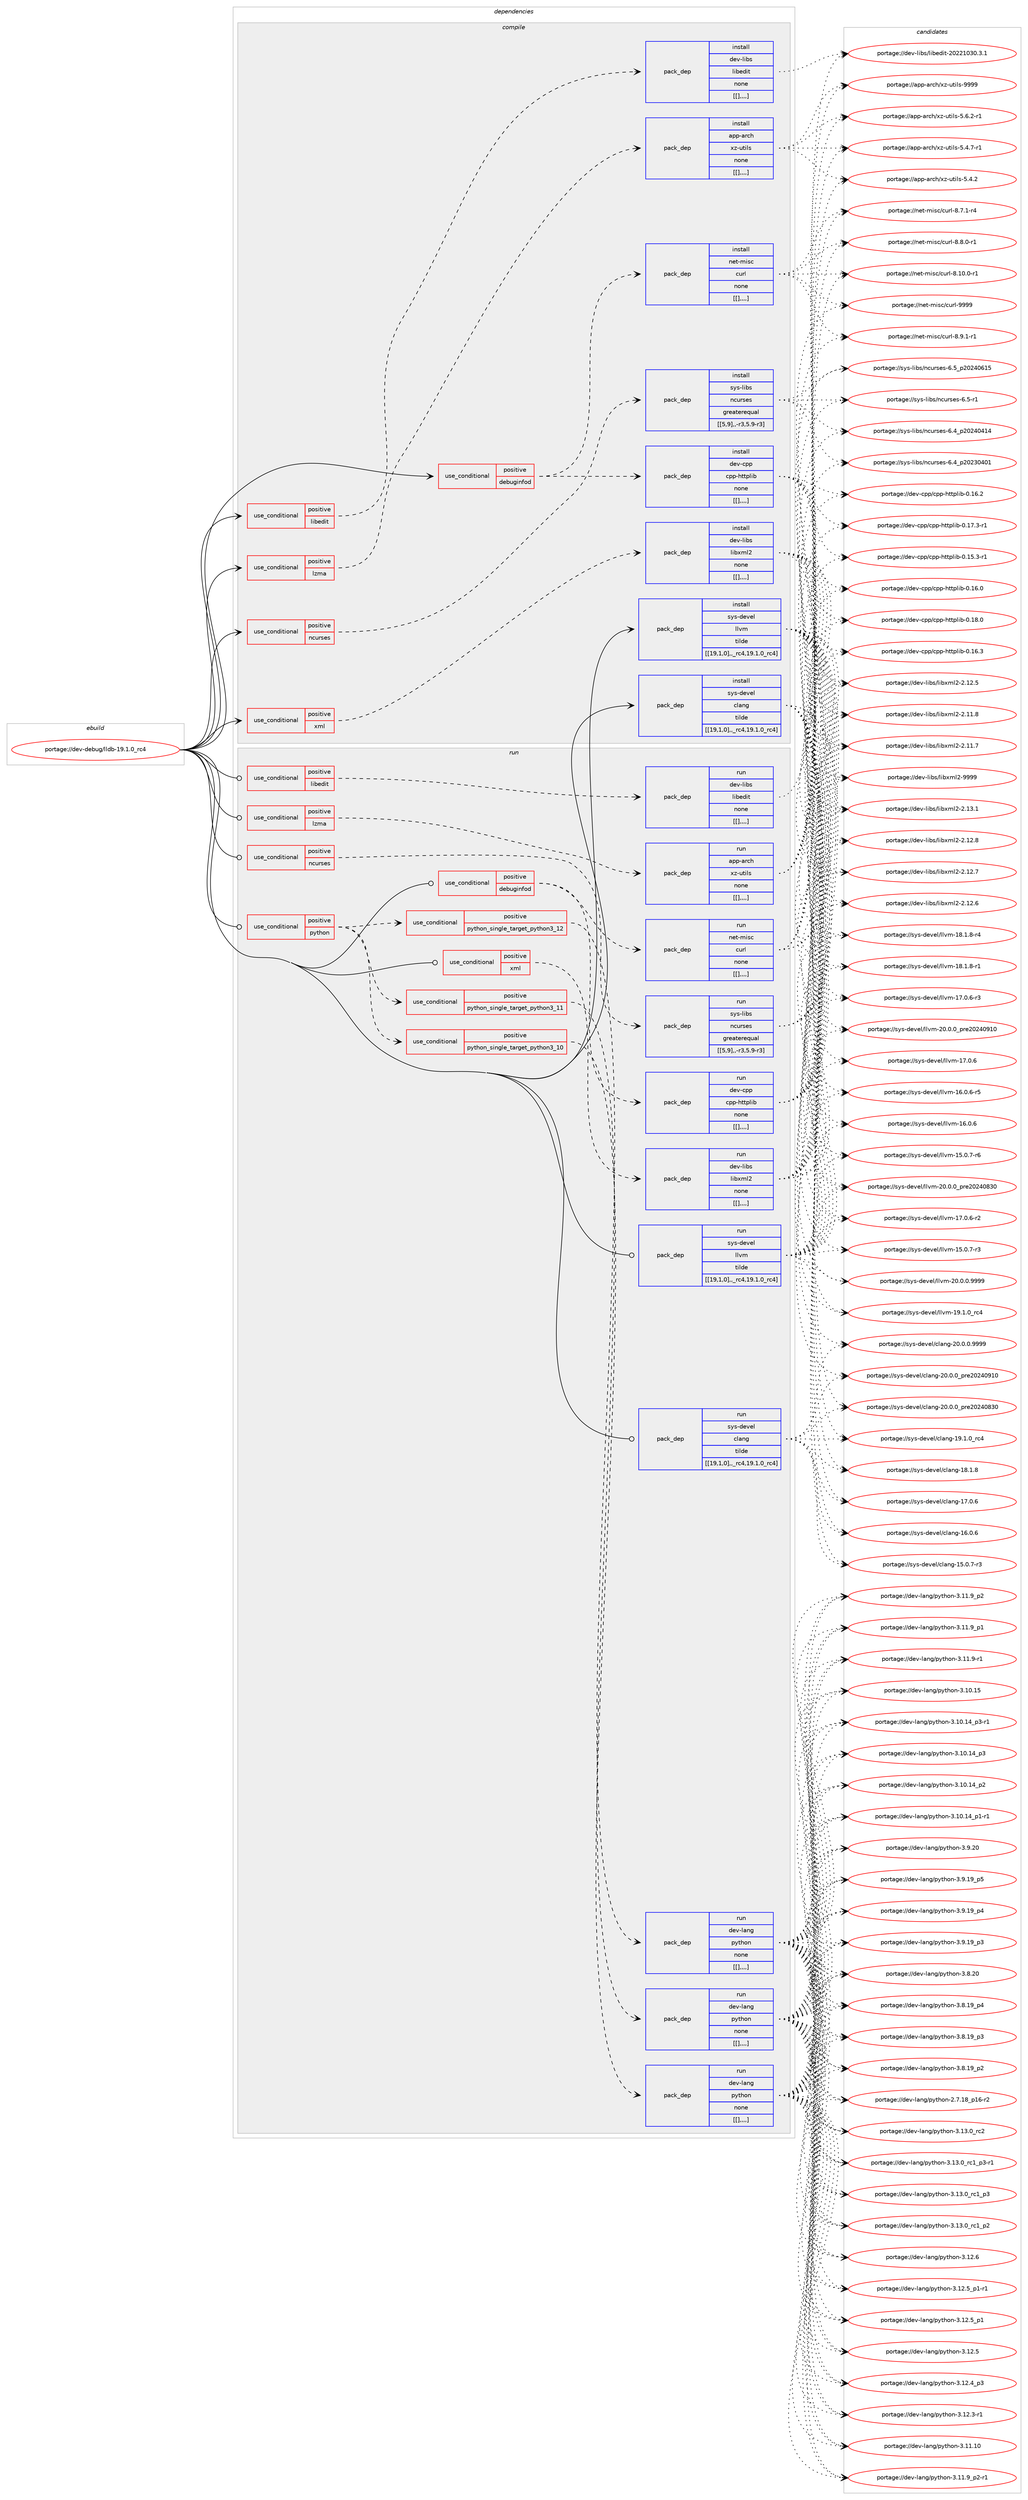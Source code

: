 digraph prolog {

# *************
# Graph options
# *************

newrank=true;
concentrate=true;
compound=true;
graph [rankdir=LR,fontname=Helvetica,fontsize=10,ranksep=1.5];#, ranksep=2.5, nodesep=0.2];
edge  [arrowhead=vee];
node  [fontname=Helvetica,fontsize=10];

# **********
# The ebuild
# **********

subgraph cluster_leftcol {
color=gray;
label=<<i>ebuild</i>>;
id [label="portage://dev-debug/lldb-19.1.0_rc4", color=red, width=4, href="../dev-debug/lldb-19.1.0_rc4.svg"];
}

# ****************
# The dependencies
# ****************

subgraph cluster_midcol {
color=gray;
label=<<i>dependencies</i>>;
subgraph cluster_compile {
fillcolor="#eeeeee";
style=filled;
label=<<i>compile</i>>;
subgraph cond19519 {
dependency72715 [label=<<TABLE BORDER="0" CELLBORDER="1" CELLSPACING="0" CELLPADDING="4"><TR><TD ROWSPAN="3" CELLPADDING="10">use_conditional</TD></TR><TR><TD>positive</TD></TR><TR><TD>debuginfod</TD></TR></TABLE>>, shape=none, color=red];
subgraph pack52248 {
dependency72716 [label=<<TABLE BORDER="0" CELLBORDER="1" CELLSPACING="0" CELLPADDING="4" WIDTH="220"><TR><TD ROWSPAN="6" CELLPADDING="30">pack_dep</TD></TR><TR><TD WIDTH="110">install</TD></TR><TR><TD>net-misc</TD></TR><TR><TD>curl</TD></TR><TR><TD>none</TD></TR><TR><TD>[[],,,,]</TD></TR></TABLE>>, shape=none, color=blue];
}
dependency72715:e -> dependency72716:w [weight=20,style="dashed",arrowhead="vee"];
subgraph pack52249 {
dependency72717 [label=<<TABLE BORDER="0" CELLBORDER="1" CELLSPACING="0" CELLPADDING="4" WIDTH="220"><TR><TD ROWSPAN="6" CELLPADDING="30">pack_dep</TD></TR><TR><TD WIDTH="110">install</TD></TR><TR><TD>dev-cpp</TD></TR><TR><TD>cpp-httplib</TD></TR><TR><TD>none</TD></TR><TR><TD>[[],,,,]</TD></TR></TABLE>>, shape=none, color=blue];
}
dependency72715:e -> dependency72717:w [weight=20,style="dashed",arrowhead="vee"];
}
id:e -> dependency72715:w [weight=20,style="solid",arrowhead="vee"];
subgraph cond19520 {
dependency72718 [label=<<TABLE BORDER="0" CELLBORDER="1" CELLSPACING="0" CELLPADDING="4"><TR><TD ROWSPAN="3" CELLPADDING="10">use_conditional</TD></TR><TR><TD>positive</TD></TR><TR><TD>libedit</TD></TR></TABLE>>, shape=none, color=red];
subgraph pack52250 {
dependency72719 [label=<<TABLE BORDER="0" CELLBORDER="1" CELLSPACING="0" CELLPADDING="4" WIDTH="220"><TR><TD ROWSPAN="6" CELLPADDING="30">pack_dep</TD></TR><TR><TD WIDTH="110">install</TD></TR><TR><TD>dev-libs</TD></TR><TR><TD>libedit</TD></TR><TR><TD>none</TD></TR><TR><TD>[[],,,,]</TD></TR></TABLE>>, shape=none, color=blue];
}
dependency72718:e -> dependency72719:w [weight=20,style="dashed",arrowhead="vee"];
}
id:e -> dependency72718:w [weight=20,style="solid",arrowhead="vee"];
subgraph cond19521 {
dependency72720 [label=<<TABLE BORDER="0" CELLBORDER="1" CELLSPACING="0" CELLPADDING="4"><TR><TD ROWSPAN="3" CELLPADDING="10">use_conditional</TD></TR><TR><TD>positive</TD></TR><TR><TD>lzma</TD></TR></TABLE>>, shape=none, color=red];
subgraph pack52251 {
dependency72721 [label=<<TABLE BORDER="0" CELLBORDER="1" CELLSPACING="0" CELLPADDING="4" WIDTH="220"><TR><TD ROWSPAN="6" CELLPADDING="30">pack_dep</TD></TR><TR><TD WIDTH="110">install</TD></TR><TR><TD>app-arch</TD></TR><TR><TD>xz-utils</TD></TR><TR><TD>none</TD></TR><TR><TD>[[],,,,]</TD></TR></TABLE>>, shape=none, color=blue];
}
dependency72720:e -> dependency72721:w [weight=20,style="dashed",arrowhead="vee"];
}
id:e -> dependency72720:w [weight=20,style="solid",arrowhead="vee"];
subgraph cond19522 {
dependency72722 [label=<<TABLE BORDER="0" CELLBORDER="1" CELLSPACING="0" CELLPADDING="4"><TR><TD ROWSPAN="3" CELLPADDING="10">use_conditional</TD></TR><TR><TD>positive</TD></TR><TR><TD>ncurses</TD></TR></TABLE>>, shape=none, color=red];
subgraph pack52252 {
dependency72723 [label=<<TABLE BORDER="0" CELLBORDER="1" CELLSPACING="0" CELLPADDING="4" WIDTH="220"><TR><TD ROWSPAN="6" CELLPADDING="30">pack_dep</TD></TR><TR><TD WIDTH="110">install</TD></TR><TR><TD>sys-libs</TD></TR><TR><TD>ncurses</TD></TR><TR><TD>greaterequal</TD></TR><TR><TD>[[5,9],,-r3,5.9-r3]</TD></TR></TABLE>>, shape=none, color=blue];
}
dependency72722:e -> dependency72723:w [weight=20,style="dashed",arrowhead="vee"];
}
id:e -> dependency72722:w [weight=20,style="solid",arrowhead="vee"];
subgraph cond19523 {
dependency72724 [label=<<TABLE BORDER="0" CELLBORDER="1" CELLSPACING="0" CELLPADDING="4"><TR><TD ROWSPAN="3" CELLPADDING="10">use_conditional</TD></TR><TR><TD>positive</TD></TR><TR><TD>xml</TD></TR></TABLE>>, shape=none, color=red];
subgraph pack52253 {
dependency72725 [label=<<TABLE BORDER="0" CELLBORDER="1" CELLSPACING="0" CELLPADDING="4" WIDTH="220"><TR><TD ROWSPAN="6" CELLPADDING="30">pack_dep</TD></TR><TR><TD WIDTH="110">install</TD></TR><TR><TD>dev-libs</TD></TR><TR><TD>libxml2</TD></TR><TR><TD>none</TD></TR><TR><TD>[[],,,,]</TD></TR></TABLE>>, shape=none, color=blue];
}
dependency72724:e -> dependency72725:w [weight=20,style="dashed",arrowhead="vee"];
}
id:e -> dependency72724:w [weight=20,style="solid",arrowhead="vee"];
subgraph pack52254 {
dependency72726 [label=<<TABLE BORDER="0" CELLBORDER="1" CELLSPACING="0" CELLPADDING="4" WIDTH="220"><TR><TD ROWSPAN="6" CELLPADDING="30">pack_dep</TD></TR><TR><TD WIDTH="110">install</TD></TR><TR><TD>sys-devel</TD></TR><TR><TD>clang</TD></TR><TR><TD>tilde</TD></TR><TR><TD>[[19,1,0],,_rc4,19.1.0_rc4]</TD></TR></TABLE>>, shape=none, color=blue];
}
id:e -> dependency72726:w [weight=20,style="solid",arrowhead="vee"];
subgraph pack52255 {
dependency72727 [label=<<TABLE BORDER="0" CELLBORDER="1" CELLSPACING="0" CELLPADDING="4" WIDTH="220"><TR><TD ROWSPAN="6" CELLPADDING="30">pack_dep</TD></TR><TR><TD WIDTH="110">install</TD></TR><TR><TD>sys-devel</TD></TR><TR><TD>llvm</TD></TR><TR><TD>tilde</TD></TR><TR><TD>[[19,1,0],,_rc4,19.1.0_rc4]</TD></TR></TABLE>>, shape=none, color=blue];
}
id:e -> dependency72727:w [weight=20,style="solid",arrowhead="vee"];
}
subgraph cluster_compileandrun {
fillcolor="#eeeeee";
style=filled;
label=<<i>compile and run</i>>;
}
subgraph cluster_run {
fillcolor="#eeeeee";
style=filled;
label=<<i>run</i>>;
subgraph cond19524 {
dependency72728 [label=<<TABLE BORDER="0" CELLBORDER="1" CELLSPACING="0" CELLPADDING="4"><TR><TD ROWSPAN="3" CELLPADDING="10">use_conditional</TD></TR><TR><TD>positive</TD></TR><TR><TD>debuginfod</TD></TR></TABLE>>, shape=none, color=red];
subgraph pack52256 {
dependency72729 [label=<<TABLE BORDER="0" CELLBORDER="1" CELLSPACING="0" CELLPADDING="4" WIDTH="220"><TR><TD ROWSPAN="6" CELLPADDING="30">pack_dep</TD></TR><TR><TD WIDTH="110">run</TD></TR><TR><TD>net-misc</TD></TR><TR><TD>curl</TD></TR><TR><TD>none</TD></TR><TR><TD>[[],,,,]</TD></TR></TABLE>>, shape=none, color=blue];
}
dependency72728:e -> dependency72729:w [weight=20,style="dashed",arrowhead="vee"];
subgraph pack52257 {
dependency72730 [label=<<TABLE BORDER="0" CELLBORDER="1" CELLSPACING="0" CELLPADDING="4" WIDTH="220"><TR><TD ROWSPAN="6" CELLPADDING="30">pack_dep</TD></TR><TR><TD WIDTH="110">run</TD></TR><TR><TD>dev-cpp</TD></TR><TR><TD>cpp-httplib</TD></TR><TR><TD>none</TD></TR><TR><TD>[[],,,,]</TD></TR></TABLE>>, shape=none, color=blue];
}
dependency72728:e -> dependency72730:w [weight=20,style="dashed",arrowhead="vee"];
}
id:e -> dependency72728:w [weight=20,style="solid",arrowhead="odot"];
subgraph cond19525 {
dependency72731 [label=<<TABLE BORDER="0" CELLBORDER="1" CELLSPACING="0" CELLPADDING="4"><TR><TD ROWSPAN="3" CELLPADDING="10">use_conditional</TD></TR><TR><TD>positive</TD></TR><TR><TD>libedit</TD></TR></TABLE>>, shape=none, color=red];
subgraph pack52258 {
dependency72732 [label=<<TABLE BORDER="0" CELLBORDER="1" CELLSPACING="0" CELLPADDING="4" WIDTH="220"><TR><TD ROWSPAN="6" CELLPADDING="30">pack_dep</TD></TR><TR><TD WIDTH="110">run</TD></TR><TR><TD>dev-libs</TD></TR><TR><TD>libedit</TD></TR><TR><TD>none</TD></TR><TR><TD>[[],,,,]</TD></TR></TABLE>>, shape=none, color=blue];
}
dependency72731:e -> dependency72732:w [weight=20,style="dashed",arrowhead="vee"];
}
id:e -> dependency72731:w [weight=20,style="solid",arrowhead="odot"];
subgraph cond19526 {
dependency72733 [label=<<TABLE BORDER="0" CELLBORDER="1" CELLSPACING="0" CELLPADDING="4"><TR><TD ROWSPAN="3" CELLPADDING="10">use_conditional</TD></TR><TR><TD>positive</TD></TR><TR><TD>lzma</TD></TR></TABLE>>, shape=none, color=red];
subgraph pack52259 {
dependency72734 [label=<<TABLE BORDER="0" CELLBORDER="1" CELLSPACING="0" CELLPADDING="4" WIDTH="220"><TR><TD ROWSPAN="6" CELLPADDING="30">pack_dep</TD></TR><TR><TD WIDTH="110">run</TD></TR><TR><TD>app-arch</TD></TR><TR><TD>xz-utils</TD></TR><TR><TD>none</TD></TR><TR><TD>[[],,,,]</TD></TR></TABLE>>, shape=none, color=blue];
}
dependency72733:e -> dependency72734:w [weight=20,style="dashed",arrowhead="vee"];
}
id:e -> dependency72733:w [weight=20,style="solid",arrowhead="odot"];
subgraph cond19527 {
dependency72735 [label=<<TABLE BORDER="0" CELLBORDER="1" CELLSPACING="0" CELLPADDING="4"><TR><TD ROWSPAN="3" CELLPADDING="10">use_conditional</TD></TR><TR><TD>positive</TD></TR><TR><TD>ncurses</TD></TR></TABLE>>, shape=none, color=red];
subgraph pack52260 {
dependency72736 [label=<<TABLE BORDER="0" CELLBORDER="1" CELLSPACING="0" CELLPADDING="4" WIDTH="220"><TR><TD ROWSPAN="6" CELLPADDING="30">pack_dep</TD></TR><TR><TD WIDTH="110">run</TD></TR><TR><TD>sys-libs</TD></TR><TR><TD>ncurses</TD></TR><TR><TD>greaterequal</TD></TR><TR><TD>[[5,9],,-r3,5.9-r3]</TD></TR></TABLE>>, shape=none, color=blue];
}
dependency72735:e -> dependency72736:w [weight=20,style="dashed",arrowhead="vee"];
}
id:e -> dependency72735:w [weight=20,style="solid",arrowhead="odot"];
subgraph cond19528 {
dependency72737 [label=<<TABLE BORDER="0" CELLBORDER="1" CELLSPACING="0" CELLPADDING="4"><TR><TD ROWSPAN="3" CELLPADDING="10">use_conditional</TD></TR><TR><TD>positive</TD></TR><TR><TD>python</TD></TR></TABLE>>, shape=none, color=red];
subgraph cond19529 {
dependency72738 [label=<<TABLE BORDER="0" CELLBORDER="1" CELLSPACING="0" CELLPADDING="4"><TR><TD ROWSPAN="3" CELLPADDING="10">use_conditional</TD></TR><TR><TD>positive</TD></TR><TR><TD>python_single_target_python3_10</TD></TR></TABLE>>, shape=none, color=red];
subgraph pack52261 {
dependency72739 [label=<<TABLE BORDER="0" CELLBORDER="1" CELLSPACING="0" CELLPADDING="4" WIDTH="220"><TR><TD ROWSPAN="6" CELLPADDING="30">pack_dep</TD></TR><TR><TD WIDTH="110">run</TD></TR><TR><TD>dev-lang</TD></TR><TR><TD>python</TD></TR><TR><TD>none</TD></TR><TR><TD>[[],,,,]</TD></TR></TABLE>>, shape=none, color=blue];
}
dependency72738:e -> dependency72739:w [weight=20,style="dashed",arrowhead="vee"];
}
dependency72737:e -> dependency72738:w [weight=20,style="dashed",arrowhead="vee"];
subgraph cond19530 {
dependency72740 [label=<<TABLE BORDER="0" CELLBORDER="1" CELLSPACING="0" CELLPADDING="4"><TR><TD ROWSPAN="3" CELLPADDING="10">use_conditional</TD></TR><TR><TD>positive</TD></TR><TR><TD>python_single_target_python3_11</TD></TR></TABLE>>, shape=none, color=red];
subgraph pack52262 {
dependency72741 [label=<<TABLE BORDER="0" CELLBORDER="1" CELLSPACING="0" CELLPADDING="4" WIDTH="220"><TR><TD ROWSPAN="6" CELLPADDING="30">pack_dep</TD></TR><TR><TD WIDTH="110">run</TD></TR><TR><TD>dev-lang</TD></TR><TR><TD>python</TD></TR><TR><TD>none</TD></TR><TR><TD>[[],,,,]</TD></TR></TABLE>>, shape=none, color=blue];
}
dependency72740:e -> dependency72741:w [weight=20,style="dashed",arrowhead="vee"];
}
dependency72737:e -> dependency72740:w [weight=20,style="dashed",arrowhead="vee"];
subgraph cond19531 {
dependency72742 [label=<<TABLE BORDER="0" CELLBORDER="1" CELLSPACING="0" CELLPADDING="4"><TR><TD ROWSPAN="3" CELLPADDING="10">use_conditional</TD></TR><TR><TD>positive</TD></TR><TR><TD>python_single_target_python3_12</TD></TR></TABLE>>, shape=none, color=red];
subgraph pack52263 {
dependency72743 [label=<<TABLE BORDER="0" CELLBORDER="1" CELLSPACING="0" CELLPADDING="4" WIDTH="220"><TR><TD ROWSPAN="6" CELLPADDING="30">pack_dep</TD></TR><TR><TD WIDTH="110">run</TD></TR><TR><TD>dev-lang</TD></TR><TR><TD>python</TD></TR><TR><TD>none</TD></TR><TR><TD>[[],,,,]</TD></TR></TABLE>>, shape=none, color=blue];
}
dependency72742:e -> dependency72743:w [weight=20,style="dashed",arrowhead="vee"];
}
dependency72737:e -> dependency72742:w [weight=20,style="dashed",arrowhead="vee"];
}
id:e -> dependency72737:w [weight=20,style="solid",arrowhead="odot"];
subgraph cond19532 {
dependency72744 [label=<<TABLE BORDER="0" CELLBORDER="1" CELLSPACING="0" CELLPADDING="4"><TR><TD ROWSPAN="3" CELLPADDING="10">use_conditional</TD></TR><TR><TD>positive</TD></TR><TR><TD>xml</TD></TR></TABLE>>, shape=none, color=red];
subgraph pack52264 {
dependency72745 [label=<<TABLE BORDER="0" CELLBORDER="1" CELLSPACING="0" CELLPADDING="4" WIDTH="220"><TR><TD ROWSPAN="6" CELLPADDING="30">pack_dep</TD></TR><TR><TD WIDTH="110">run</TD></TR><TR><TD>dev-libs</TD></TR><TR><TD>libxml2</TD></TR><TR><TD>none</TD></TR><TR><TD>[[],,,,]</TD></TR></TABLE>>, shape=none, color=blue];
}
dependency72744:e -> dependency72745:w [weight=20,style="dashed",arrowhead="vee"];
}
id:e -> dependency72744:w [weight=20,style="solid",arrowhead="odot"];
subgraph pack52265 {
dependency72746 [label=<<TABLE BORDER="0" CELLBORDER="1" CELLSPACING="0" CELLPADDING="4" WIDTH="220"><TR><TD ROWSPAN="6" CELLPADDING="30">pack_dep</TD></TR><TR><TD WIDTH="110">run</TD></TR><TR><TD>sys-devel</TD></TR><TR><TD>clang</TD></TR><TR><TD>tilde</TD></TR><TR><TD>[[19,1,0],,_rc4,19.1.0_rc4]</TD></TR></TABLE>>, shape=none, color=blue];
}
id:e -> dependency72746:w [weight=20,style="solid",arrowhead="odot"];
subgraph pack52266 {
dependency72747 [label=<<TABLE BORDER="0" CELLBORDER="1" CELLSPACING="0" CELLPADDING="4" WIDTH="220"><TR><TD ROWSPAN="6" CELLPADDING="30">pack_dep</TD></TR><TR><TD WIDTH="110">run</TD></TR><TR><TD>sys-devel</TD></TR><TR><TD>llvm</TD></TR><TR><TD>tilde</TD></TR><TR><TD>[[19,1,0],,_rc4,19.1.0_rc4]</TD></TR></TABLE>>, shape=none, color=blue];
}
id:e -> dependency72747:w [weight=20,style="solid",arrowhead="odot"];
}
}

# **************
# The candidates
# **************

subgraph cluster_choices {
rank=same;
color=gray;
label=<<i>candidates</i>>;

subgraph choice52248 {
color=black;
nodesep=1;
choice110101116451091051159947991171141084557575757 [label="portage://net-misc/curl-9999", color=red, width=4,href="../net-misc/curl-9999.svg"];
choice11010111645109105115994799117114108455646494846484511449 [label="portage://net-misc/curl-8.10.0-r1", color=red, width=4,href="../net-misc/curl-8.10.0-r1.svg"];
choice110101116451091051159947991171141084556465746494511449 [label="portage://net-misc/curl-8.9.1-r1", color=red, width=4,href="../net-misc/curl-8.9.1-r1.svg"];
choice110101116451091051159947991171141084556465646484511449 [label="portage://net-misc/curl-8.8.0-r1", color=red, width=4,href="../net-misc/curl-8.8.0-r1.svg"];
choice110101116451091051159947991171141084556465546494511452 [label="portage://net-misc/curl-8.7.1-r4", color=red, width=4,href="../net-misc/curl-8.7.1-r4.svg"];
dependency72716:e -> choice110101116451091051159947991171141084557575757:w [style=dotted,weight="100"];
dependency72716:e -> choice11010111645109105115994799117114108455646494846484511449:w [style=dotted,weight="100"];
dependency72716:e -> choice110101116451091051159947991171141084556465746494511449:w [style=dotted,weight="100"];
dependency72716:e -> choice110101116451091051159947991171141084556465646484511449:w [style=dotted,weight="100"];
dependency72716:e -> choice110101116451091051159947991171141084556465546494511452:w [style=dotted,weight="100"];
}
subgraph choice52249 {
color=black;
nodesep=1;
choice10010111845991121124799112112451041161161121081059845484649564648 [label="portage://dev-cpp/cpp-httplib-0.18.0", color=red, width=4,href="../dev-cpp/cpp-httplib-0.18.0.svg"];
choice100101118459911211247991121124510411611611210810598454846495546514511449 [label="portage://dev-cpp/cpp-httplib-0.17.3-r1", color=red, width=4,href="../dev-cpp/cpp-httplib-0.17.3-r1.svg"];
choice10010111845991121124799112112451041161161121081059845484649544651 [label="portage://dev-cpp/cpp-httplib-0.16.3", color=red, width=4,href="../dev-cpp/cpp-httplib-0.16.3.svg"];
choice10010111845991121124799112112451041161161121081059845484649544650 [label="portage://dev-cpp/cpp-httplib-0.16.2", color=red, width=4,href="../dev-cpp/cpp-httplib-0.16.2.svg"];
choice10010111845991121124799112112451041161161121081059845484649544648 [label="portage://dev-cpp/cpp-httplib-0.16.0", color=red, width=4,href="../dev-cpp/cpp-httplib-0.16.0.svg"];
choice100101118459911211247991121124510411611611210810598454846495346514511449 [label="portage://dev-cpp/cpp-httplib-0.15.3-r1", color=red, width=4,href="../dev-cpp/cpp-httplib-0.15.3-r1.svg"];
dependency72717:e -> choice10010111845991121124799112112451041161161121081059845484649564648:w [style=dotted,weight="100"];
dependency72717:e -> choice100101118459911211247991121124510411611611210810598454846495546514511449:w [style=dotted,weight="100"];
dependency72717:e -> choice10010111845991121124799112112451041161161121081059845484649544651:w [style=dotted,weight="100"];
dependency72717:e -> choice10010111845991121124799112112451041161161121081059845484649544650:w [style=dotted,weight="100"];
dependency72717:e -> choice10010111845991121124799112112451041161161121081059845484649544648:w [style=dotted,weight="100"];
dependency72717:e -> choice100101118459911211247991121124510411611611210810598454846495346514511449:w [style=dotted,weight="100"];
}
subgraph choice52250 {
color=black;
nodesep=1;
choice1001011184510810598115471081059810110010511645504850504948514846514649 [label="portage://dev-libs/libedit-20221030.3.1", color=red, width=4,href="../dev-libs/libedit-20221030.3.1.svg"];
dependency72719:e -> choice1001011184510810598115471081059810110010511645504850504948514846514649:w [style=dotted,weight="100"];
}
subgraph choice52251 {
color=black;
nodesep=1;
choice9711211245971149910447120122451171161051081154557575757 [label="portage://app-arch/xz-utils-9999", color=red, width=4,href="../app-arch/xz-utils-9999.svg"];
choice9711211245971149910447120122451171161051081154553465446504511449 [label="portage://app-arch/xz-utils-5.6.2-r1", color=red, width=4,href="../app-arch/xz-utils-5.6.2-r1.svg"];
choice9711211245971149910447120122451171161051081154553465246554511449 [label="portage://app-arch/xz-utils-5.4.7-r1", color=red, width=4,href="../app-arch/xz-utils-5.4.7-r1.svg"];
choice971121124597114991044712012245117116105108115455346524650 [label="portage://app-arch/xz-utils-5.4.2", color=red, width=4,href="../app-arch/xz-utils-5.4.2.svg"];
dependency72721:e -> choice9711211245971149910447120122451171161051081154557575757:w [style=dotted,weight="100"];
dependency72721:e -> choice9711211245971149910447120122451171161051081154553465446504511449:w [style=dotted,weight="100"];
dependency72721:e -> choice9711211245971149910447120122451171161051081154553465246554511449:w [style=dotted,weight="100"];
dependency72721:e -> choice971121124597114991044712012245117116105108115455346524650:w [style=dotted,weight="100"];
}
subgraph choice52252 {
color=black;
nodesep=1;
choice1151211154510810598115471109911711411510111545544653951125048505248544953 [label="portage://sys-libs/ncurses-6.5_p20240615", color=red, width=4,href="../sys-libs/ncurses-6.5_p20240615.svg"];
choice11512111545108105981154711099117114115101115455446534511449 [label="portage://sys-libs/ncurses-6.5-r1", color=red, width=4,href="../sys-libs/ncurses-6.5-r1.svg"];
choice1151211154510810598115471109911711411510111545544652951125048505248524952 [label="portage://sys-libs/ncurses-6.4_p20240414", color=red, width=4,href="../sys-libs/ncurses-6.4_p20240414.svg"];
choice1151211154510810598115471109911711411510111545544652951125048505148524849 [label="portage://sys-libs/ncurses-6.4_p20230401", color=red, width=4,href="../sys-libs/ncurses-6.4_p20230401.svg"];
dependency72723:e -> choice1151211154510810598115471109911711411510111545544653951125048505248544953:w [style=dotted,weight="100"];
dependency72723:e -> choice11512111545108105981154711099117114115101115455446534511449:w [style=dotted,weight="100"];
dependency72723:e -> choice1151211154510810598115471109911711411510111545544652951125048505248524952:w [style=dotted,weight="100"];
dependency72723:e -> choice1151211154510810598115471109911711411510111545544652951125048505148524849:w [style=dotted,weight="100"];
}
subgraph choice52253 {
color=black;
nodesep=1;
choice10010111845108105981154710810598120109108504557575757 [label="portage://dev-libs/libxml2-9999", color=red, width=4,href="../dev-libs/libxml2-9999.svg"];
choice100101118451081059811547108105981201091085045504649514649 [label="portage://dev-libs/libxml2-2.13.1", color=red, width=4,href="../dev-libs/libxml2-2.13.1.svg"];
choice100101118451081059811547108105981201091085045504649504656 [label="portage://dev-libs/libxml2-2.12.8", color=red, width=4,href="../dev-libs/libxml2-2.12.8.svg"];
choice100101118451081059811547108105981201091085045504649504655 [label="portage://dev-libs/libxml2-2.12.7", color=red, width=4,href="../dev-libs/libxml2-2.12.7.svg"];
choice100101118451081059811547108105981201091085045504649504654 [label="portage://dev-libs/libxml2-2.12.6", color=red, width=4,href="../dev-libs/libxml2-2.12.6.svg"];
choice100101118451081059811547108105981201091085045504649504653 [label="portage://dev-libs/libxml2-2.12.5", color=red, width=4,href="../dev-libs/libxml2-2.12.5.svg"];
choice100101118451081059811547108105981201091085045504649494656 [label="portage://dev-libs/libxml2-2.11.8", color=red, width=4,href="../dev-libs/libxml2-2.11.8.svg"];
choice100101118451081059811547108105981201091085045504649494655 [label="portage://dev-libs/libxml2-2.11.7", color=red, width=4,href="../dev-libs/libxml2-2.11.7.svg"];
dependency72725:e -> choice10010111845108105981154710810598120109108504557575757:w [style=dotted,weight="100"];
dependency72725:e -> choice100101118451081059811547108105981201091085045504649514649:w [style=dotted,weight="100"];
dependency72725:e -> choice100101118451081059811547108105981201091085045504649504656:w [style=dotted,weight="100"];
dependency72725:e -> choice100101118451081059811547108105981201091085045504649504655:w [style=dotted,weight="100"];
dependency72725:e -> choice100101118451081059811547108105981201091085045504649504654:w [style=dotted,weight="100"];
dependency72725:e -> choice100101118451081059811547108105981201091085045504649504653:w [style=dotted,weight="100"];
dependency72725:e -> choice100101118451081059811547108105981201091085045504649494656:w [style=dotted,weight="100"];
dependency72725:e -> choice100101118451081059811547108105981201091085045504649494655:w [style=dotted,weight="100"];
}
subgraph choice52254 {
color=black;
nodesep=1;
choice11512111545100101118101108479910897110103455048464846484657575757 [label="portage://sys-devel/clang-20.0.0.9999", color=red, width=4,href="../sys-devel/clang-20.0.0.9999.svg"];
choice1151211154510010111810110847991089711010345504846484648951121141015048505248574948 [label="portage://sys-devel/clang-20.0.0_pre20240910", color=red, width=4,href="../sys-devel/clang-20.0.0_pre20240910.svg"];
choice1151211154510010111810110847991089711010345504846484648951121141015048505248565148 [label="portage://sys-devel/clang-20.0.0_pre20240830", color=red, width=4,href="../sys-devel/clang-20.0.0_pre20240830.svg"];
choice1151211154510010111810110847991089711010345495746494648951149952 [label="portage://sys-devel/clang-19.1.0_rc4", color=red, width=4,href="../sys-devel/clang-19.1.0_rc4.svg"];
choice1151211154510010111810110847991089711010345495646494656 [label="portage://sys-devel/clang-18.1.8", color=red, width=4,href="../sys-devel/clang-18.1.8.svg"];
choice1151211154510010111810110847991089711010345495546484654 [label="portage://sys-devel/clang-17.0.6", color=red, width=4,href="../sys-devel/clang-17.0.6.svg"];
choice1151211154510010111810110847991089711010345495446484654 [label="portage://sys-devel/clang-16.0.6", color=red, width=4,href="../sys-devel/clang-16.0.6.svg"];
choice11512111545100101118101108479910897110103454953464846554511451 [label="portage://sys-devel/clang-15.0.7-r3", color=red, width=4,href="../sys-devel/clang-15.0.7-r3.svg"];
dependency72726:e -> choice11512111545100101118101108479910897110103455048464846484657575757:w [style=dotted,weight="100"];
dependency72726:e -> choice1151211154510010111810110847991089711010345504846484648951121141015048505248574948:w [style=dotted,weight="100"];
dependency72726:e -> choice1151211154510010111810110847991089711010345504846484648951121141015048505248565148:w [style=dotted,weight="100"];
dependency72726:e -> choice1151211154510010111810110847991089711010345495746494648951149952:w [style=dotted,weight="100"];
dependency72726:e -> choice1151211154510010111810110847991089711010345495646494656:w [style=dotted,weight="100"];
dependency72726:e -> choice1151211154510010111810110847991089711010345495546484654:w [style=dotted,weight="100"];
dependency72726:e -> choice1151211154510010111810110847991089711010345495446484654:w [style=dotted,weight="100"];
dependency72726:e -> choice11512111545100101118101108479910897110103454953464846554511451:w [style=dotted,weight="100"];
}
subgraph choice52255 {
color=black;
nodesep=1;
choice1151211154510010111810110847108108118109455048464846484657575757 [label="portage://sys-devel/llvm-20.0.0.9999", color=red, width=4,href="../sys-devel/llvm-20.0.0.9999.svg"];
choice115121115451001011181011084710810811810945504846484648951121141015048505248574948 [label="portage://sys-devel/llvm-20.0.0_pre20240910", color=red, width=4,href="../sys-devel/llvm-20.0.0_pre20240910.svg"];
choice115121115451001011181011084710810811810945504846484648951121141015048505248565148 [label="portage://sys-devel/llvm-20.0.0_pre20240830", color=red, width=4,href="../sys-devel/llvm-20.0.0_pre20240830.svg"];
choice115121115451001011181011084710810811810945495746494648951149952 [label="portage://sys-devel/llvm-19.1.0_rc4", color=red, width=4,href="../sys-devel/llvm-19.1.0_rc4.svg"];
choice1151211154510010111810110847108108118109454956464946564511452 [label="portage://sys-devel/llvm-18.1.8-r4", color=red, width=4,href="../sys-devel/llvm-18.1.8-r4.svg"];
choice1151211154510010111810110847108108118109454956464946564511449 [label="portage://sys-devel/llvm-18.1.8-r1", color=red, width=4,href="../sys-devel/llvm-18.1.8-r1.svg"];
choice1151211154510010111810110847108108118109454955464846544511451 [label="portage://sys-devel/llvm-17.0.6-r3", color=red, width=4,href="../sys-devel/llvm-17.0.6-r3.svg"];
choice1151211154510010111810110847108108118109454955464846544511450 [label="portage://sys-devel/llvm-17.0.6-r2", color=red, width=4,href="../sys-devel/llvm-17.0.6-r2.svg"];
choice115121115451001011181011084710810811810945495546484654 [label="portage://sys-devel/llvm-17.0.6", color=red, width=4,href="../sys-devel/llvm-17.0.6.svg"];
choice1151211154510010111810110847108108118109454954464846544511453 [label="portage://sys-devel/llvm-16.0.6-r5", color=red, width=4,href="../sys-devel/llvm-16.0.6-r5.svg"];
choice115121115451001011181011084710810811810945495446484654 [label="portage://sys-devel/llvm-16.0.6", color=red, width=4,href="../sys-devel/llvm-16.0.6.svg"];
choice1151211154510010111810110847108108118109454953464846554511454 [label="portage://sys-devel/llvm-15.0.7-r6", color=red, width=4,href="../sys-devel/llvm-15.0.7-r6.svg"];
choice1151211154510010111810110847108108118109454953464846554511451 [label="portage://sys-devel/llvm-15.0.7-r3", color=red, width=4,href="../sys-devel/llvm-15.0.7-r3.svg"];
dependency72727:e -> choice1151211154510010111810110847108108118109455048464846484657575757:w [style=dotted,weight="100"];
dependency72727:e -> choice115121115451001011181011084710810811810945504846484648951121141015048505248574948:w [style=dotted,weight="100"];
dependency72727:e -> choice115121115451001011181011084710810811810945504846484648951121141015048505248565148:w [style=dotted,weight="100"];
dependency72727:e -> choice115121115451001011181011084710810811810945495746494648951149952:w [style=dotted,weight="100"];
dependency72727:e -> choice1151211154510010111810110847108108118109454956464946564511452:w [style=dotted,weight="100"];
dependency72727:e -> choice1151211154510010111810110847108108118109454956464946564511449:w [style=dotted,weight="100"];
dependency72727:e -> choice1151211154510010111810110847108108118109454955464846544511451:w [style=dotted,weight="100"];
dependency72727:e -> choice1151211154510010111810110847108108118109454955464846544511450:w [style=dotted,weight="100"];
dependency72727:e -> choice115121115451001011181011084710810811810945495546484654:w [style=dotted,weight="100"];
dependency72727:e -> choice1151211154510010111810110847108108118109454954464846544511453:w [style=dotted,weight="100"];
dependency72727:e -> choice115121115451001011181011084710810811810945495446484654:w [style=dotted,weight="100"];
dependency72727:e -> choice1151211154510010111810110847108108118109454953464846554511454:w [style=dotted,weight="100"];
dependency72727:e -> choice1151211154510010111810110847108108118109454953464846554511451:w [style=dotted,weight="100"];
}
subgraph choice52256 {
color=black;
nodesep=1;
choice110101116451091051159947991171141084557575757 [label="portage://net-misc/curl-9999", color=red, width=4,href="../net-misc/curl-9999.svg"];
choice11010111645109105115994799117114108455646494846484511449 [label="portage://net-misc/curl-8.10.0-r1", color=red, width=4,href="../net-misc/curl-8.10.0-r1.svg"];
choice110101116451091051159947991171141084556465746494511449 [label="portage://net-misc/curl-8.9.1-r1", color=red, width=4,href="../net-misc/curl-8.9.1-r1.svg"];
choice110101116451091051159947991171141084556465646484511449 [label="portage://net-misc/curl-8.8.0-r1", color=red, width=4,href="../net-misc/curl-8.8.0-r1.svg"];
choice110101116451091051159947991171141084556465546494511452 [label="portage://net-misc/curl-8.7.1-r4", color=red, width=4,href="../net-misc/curl-8.7.1-r4.svg"];
dependency72729:e -> choice110101116451091051159947991171141084557575757:w [style=dotted,weight="100"];
dependency72729:e -> choice11010111645109105115994799117114108455646494846484511449:w [style=dotted,weight="100"];
dependency72729:e -> choice110101116451091051159947991171141084556465746494511449:w [style=dotted,weight="100"];
dependency72729:e -> choice110101116451091051159947991171141084556465646484511449:w [style=dotted,weight="100"];
dependency72729:e -> choice110101116451091051159947991171141084556465546494511452:w [style=dotted,weight="100"];
}
subgraph choice52257 {
color=black;
nodesep=1;
choice10010111845991121124799112112451041161161121081059845484649564648 [label="portage://dev-cpp/cpp-httplib-0.18.0", color=red, width=4,href="../dev-cpp/cpp-httplib-0.18.0.svg"];
choice100101118459911211247991121124510411611611210810598454846495546514511449 [label="portage://dev-cpp/cpp-httplib-0.17.3-r1", color=red, width=4,href="../dev-cpp/cpp-httplib-0.17.3-r1.svg"];
choice10010111845991121124799112112451041161161121081059845484649544651 [label="portage://dev-cpp/cpp-httplib-0.16.3", color=red, width=4,href="../dev-cpp/cpp-httplib-0.16.3.svg"];
choice10010111845991121124799112112451041161161121081059845484649544650 [label="portage://dev-cpp/cpp-httplib-0.16.2", color=red, width=4,href="../dev-cpp/cpp-httplib-0.16.2.svg"];
choice10010111845991121124799112112451041161161121081059845484649544648 [label="portage://dev-cpp/cpp-httplib-0.16.0", color=red, width=4,href="../dev-cpp/cpp-httplib-0.16.0.svg"];
choice100101118459911211247991121124510411611611210810598454846495346514511449 [label="portage://dev-cpp/cpp-httplib-0.15.3-r1", color=red, width=4,href="../dev-cpp/cpp-httplib-0.15.3-r1.svg"];
dependency72730:e -> choice10010111845991121124799112112451041161161121081059845484649564648:w [style=dotted,weight="100"];
dependency72730:e -> choice100101118459911211247991121124510411611611210810598454846495546514511449:w [style=dotted,weight="100"];
dependency72730:e -> choice10010111845991121124799112112451041161161121081059845484649544651:w [style=dotted,weight="100"];
dependency72730:e -> choice10010111845991121124799112112451041161161121081059845484649544650:w [style=dotted,weight="100"];
dependency72730:e -> choice10010111845991121124799112112451041161161121081059845484649544648:w [style=dotted,weight="100"];
dependency72730:e -> choice100101118459911211247991121124510411611611210810598454846495346514511449:w [style=dotted,weight="100"];
}
subgraph choice52258 {
color=black;
nodesep=1;
choice1001011184510810598115471081059810110010511645504850504948514846514649 [label="portage://dev-libs/libedit-20221030.3.1", color=red, width=4,href="../dev-libs/libedit-20221030.3.1.svg"];
dependency72732:e -> choice1001011184510810598115471081059810110010511645504850504948514846514649:w [style=dotted,weight="100"];
}
subgraph choice52259 {
color=black;
nodesep=1;
choice9711211245971149910447120122451171161051081154557575757 [label="portage://app-arch/xz-utils-9999", color=red, width=4,href="../app-arch/xz-utils-9999.svg"];
choice9711211245971149910447120122451171161051081154553465446504511449 [label="portage://app-arch/xz-utils-5.6.2-r1", color=red, width=4,href="../app-arch/xz-utils-5.6.2-r1.svg"];
choice9711211245971149910447120122451171161051081154553465246554511449 [label="portage://app-arch/xz-utils-5.4.7-r1", color=red, width=4,href="../app-arch/xz-utils-5.4.7-r1.svg"];
choice971121124597114991044712012245117116105108115455346524650 [label="portage://app-arch/xz-utils-5.4.2", color=red, width=4,href="../app-arch/xz-utils-5.4.2.svg"];
dependency72734:e -> choice9711211245971149910447120122451171161051081154557575757:w [style=dotted,weight="100"];
dependency72734:e -> choice9711211245971149910447120122451171161051081154553465446504511449:w [style=dotted,weight="100"];
dependency72734:e -> choice9711211245971149910447120122451171161051081154553465246554511449:w [style=dotted,weight="100"];
dependency72734:e -> choice971121124597114991044712012245117116105108115455346524650:w [style=dotted,weight="100"];
}
subgraph choice52260 {
color=black;
nodesep=1;
choice1151211154510810598115471109911711411510111545544653951125048505248544953 [label="portage://sys-libs/ncurses-6.5_p20240615", color=red, width=4,href="../sys-libs/ncurses-6.5_p20240615.svg"];
choice11512111545108105981154711099117114115101115455446534511449 [label="portage://sys-libs/ncurses-6.5-r1", color=red, width=4,href="../sys-libs/ncurses-6.5-r1.svg"];
choice1151211154510810598115471109911711411510111545544652951125048505248524952 [label="portage://sys-libs/ncurses-6.4_p20240414", color=red, width=4,href="../sys-libs/ncurses-6.4_p20240414.svg"];
choice1151211154510810598115471109911711411510111545544652951125048505148524849 [label="portage://sys-libs/ncurses-6.4_p20230401", color=red, width=4,href="../sys-libs/ncurses-6.4_p20230401.svg"];
dependency72736:e -> choice1151211154510810598115471109911711411510111545544653951125048505248544953:w [style=dotted,weight="100"];
dependency72736:e -> choice11512111545108105981154711099117114115101115455446534511449:w [style=dotted,weight="100"];
dependency72736:e -> choice1151211154510810598115471109911711411510111545544652951125048505248524952:w [style=dotted,weight="100"];
dependency72736:e -> choice1151211154510810598115471109911711411510111545544652951125048505148524849:w [style=dotted,weight="100"];
}
subgraph choice52261 {
color=black;
nodesep=1;
choice10010111845108971101034711212111610411111045514649514648951149950 [label="portage://dev-lang/python-3.13.0_rc2", color=red, width=4,href="../dev-lang/python-3.13.0_rc2.svg"];
choice1001011184510897110103471121211161041111104551464951464895114994995112514511449 [label="portage://dev-lang/python-3.13.0_rc1_p3-r1", color=red, width=4,href="../dev-lang/python-3.13.0_rc1_p3-r1.svg"];
choice100101118451089711010347112121116104111110455146495146489511499499511251 [label="portage://dev-lang/python-3.13.0_rc1_p3", color=red, width=4,href="../dev-lang/python-3.13.0_rc1_p3.svg"];
choice100101118451089711010347112121116104111110455146495146489511499499511250 [label="portage://dev-lang/python-3.13.0_rc1_p2", color=red, width=4,href="../dev-lang/python-3.13.0_rc1_p2.svg"];
choice10010111845108971101034711212111610411111045514649504654 [label="portage://dev-lang/python-3.12.6", color=red, width=4,href="../dev-lang/python-3.12.6.svg"];
choice1001011184510897110103471121211161041111104551464950465395112494511449 [label="portage://dev-lang/python-3.12.5_p1-r1", color=red, width=4,href="../dev-lang/python-3.12.5_p1-r1.svg"];
choice100101118451089711010347112121116104111110455146495046539511249 [label="portage://dev-lang/python-3.12.5_p1", color=red, width=4,href="../dev-lang/python-3.12.5_p1.svg"];
choice10010111845108971101034711212111610411111045514649504653 [label="portage://dev-lang/python-3.12.5", color=red, width=4,href="../dev-lang/python-3.12.5.svg"];
choice100101118451089711010347112121116104111110455146495046529511251 [label="portage://dev-lang/python-3.12.4_p3", color=red, width=4,href="../dev-lang/python-3.12.4_p3.svg"];
choice100101118451089711010347112121116104111110455146495046514511449 [label="portage://dev-lang/python-3.12.3-r1", color=red, width=4,href="../dev-lang/python-3.12.3-r1.svg"];
choice1001011184510897110103471121211161041111104551464949464948 [label="portage://dev-lang/python-3.11.10", color=red, width=4,href="../dev-lang/python-3.11.10.svg"];
choice1001011184510897110103471121211161041111104551464949465795112504511449 [label="portage://dev-lang/python-3.11.9_p2-r1", color=red, width=4,href="../dev-lang/python-3.11.9_p2-r1.svg"];
choice100101118451089711010347112121116104111110455146494946579511250 [label="portage://dev-lang/python-3.11.9_p2", color=red, width=4,href="../dev-lang/python-3.11.9_p2.svg"];
choice100101118451089711010347112121116104111110455146494946579511249 [label="portage://dev-lang/python-3.11.9_p1", color=red, width=4,href="../dev-lang/python-3.11.9_p1.svg"];
choice100101118451089711010347112121116104111110455146494946574511449 [label="portage://dev-lang/python-3.11.9-r1", color=red, width=4,href="../dev-lang/python-3.11.9-r1.svg"];
choice1001011184510897110103471121211161041111104551464948464953 [label="portage://dev-lang/python-3.10.15", color=red, width=4,href="../dev-lang/python-3.10.15.svg"];
choice100101118451089711010347112121116104111110455146494846495295112514511449 [label="portage://dev-lang/python-3.10.14_p3-r1", color=red, width=4,href="../dev-lang/python-3.10.14_p3-r1.svg"];
choice10010111845108971101034711212111610411111045514649484649529511251 [label="portage://dev-lang/python-3.10.14_p3", color=red, width=4,href="../dev-lang/python-3.10.14_p3.svg"];
choice10010111845108971101034711212111610411111045514649484649529511250 [label="portage://dev-lang/python-3.10.14_p2", color=red, width=4,href="../dev-lang/python-3.10.14_p2.svg"];
choice100101118451089711010347112121116104111110455146494846495295112494511449 [label="portage://dev-lang/python-3.10.14_p1-r1", color=red, width=4,href="../dev-lang/python-3.10.14_p1-r1.svg"];
choice10010111845108971101034711212111610411111045514657465048 [label="portage://dev-lang/python-3.9.20", color=red, width=4,href="../dev-lang/python-3.9.20.svg"];
choice100101118451089711010347112121116104111110455146574649579511253 [label="portage://dev-lang/python-3.9.19_p5", color=red, width=4,href="../dev-lang/python-3.9.19_p5.svg"];
choice100101118451089711010347112121116104111110455146574649579511252 [label="portage://dev-lang/python-3.9.19_p4", color=red, width=4,href="../dev-lang/python-3.9.19_p4.svg"];
choice100101118451089711010347112121116104111110455146574649579511251 [label="portage://dev-lang/python-3.9.19_p3", color=red, width=4,href="../dev-lang/python-3.9.19_p3.svg"];
choice10010111845108971101034711212111610411111045514656465048 [label="portage://dev-lang/python-3.8.20", color=red, width=4,href="../dev-lang/python-3.8.20.svg"];
choice100101118451089711010347112121116104111110455146564649579511252 [label="portage://dev-lang/python-3.8.19_p4", color=red, width=4,href="../dev-lang/python-3.8.19_p4.svg"];
choice100101118451089711010347112121116104111110455146564649579511251 [label="portage://dev-lang/python-3.8.19_p3", color=red, width=4,href="../dev-lang/python-3.8.19_p3.svg"];
choice100101118451089711010347112121116104111110455146564649579511250 [label="portage://dev-lang/python-3.8.19_p2", color=red, width=4,href="../dev-lang/python-3.8.19_p2.svg"];
choice100101118451089711010347112121116104111110455046554649569511249544511450 [label="portage://dev-lang/python-2.7.18_p16-r2", color=red, width=4,href="../dev-lang/python-2.7.18_p16-r2.svg"];
dependency72739:e -> choice10010111845108971101034711212111610411111045514649514648951149950:w [style=dotted,weight="100"];
dependency72739:e -> choice1001011184510897110103471121211161041111104551464951464895114994995112514511449:w [style=dotted,weight="100"];
dependency72739:e -> choice100101118451089711010347112121116104111110455146495146489511499499511251:w [style=dotted,weight="100"];
dependency72739:e -> choice100101118451089711010347112121116104111110455146495146489511499499511250:w [style=dotted,weight="100"];
dependency72739:e -> choice10010111845108971101034711212111610411111045514649504654:w [style=dotted,weight="100"];
dependency72739:e -> choice1001011184510897110103471121211161041111104551464950465395112494511449:w [style=dotted,weight="100"];
dependency72739:e -> choice100101118451089711010347112121116104111110455146495046539511249:w [style=dotted,weight="100"];
dependency72739:e -> choice10010111845108971101034711212111610411111045514649504653:w [style=dotted,weight="100"];
dependency72739:e -> choice100101118451089711010347112121116104111110455146495046529511251:w [style=dotted,weight="100"];
dependency72739:e -> choice100101118451089711010347112121116104111110455146495046514511449:w [style=dotted,weight="100"];
dependency72739:e -> choice1001011184510897110103471121211161041111104551464949464948:w [style=dotted,weight="100"];
dependency72739:e -> choice1001011184510897110103471121211161041111104551464949465795112504511449:w [style=dotted,weight="100"];
dependency72739:e -> choice100101118451089711010347112121116104111110455146494946579511250:w [style=dotted,weight="100"];
dependency72739:e -> choice100101118451089711010347112121116104111110455146494946579511249:w [style=dotted,weight="100"];
dependency72739:e -> choice100101118451089711010347112121116104111110455146494946574511449:w [style=dotted,weight="100"];
dependency72739:e -> choice1001011184510897110103471121211161041111104551464948464953:w [style=dotted,weight="100"];
dependency72739:e -> choice100101118451089711010347112121116104111110455146494846495295112514511449:w [style=dotted,weight="100"];
dependency72739:e -> choice10010111845108971101034711212111610411111045514649484649529511251:w [style=dotted,weight="100"];
dependency72739:e -> choice10010111845108971101034711212111610411111045514649484649529511250:w [style=dotted,weight="100"];
dependency72739:e -> choice100101118451089711010347112121116104111110455146494846495295112494511449:w [style=dotted,weight="100"];
dependency72739:e -> choice10010111845108971101034711212111610411111045514657465048:w [style=dotted,weight="100"];
dependency72739:e -> choice100101118451089711010347112121116104111110455146574649579511253:w [style=dotted,weight="100"];
dependency72739:e -> choice100101118451089711010347112121116104111110455146574649579511252:w [style=dotted,weight="100"];
dependency72739:e -> choice100101118451089711010347112121116104111110455146574649579511251:w [style=dotted,weight="100"];
dependency72739:e -> choice10010111845108971101034711212111610411111045514656465048:w [style=dotted,weight="100"];
dependency72739:e -> choice100101118451089711010347112121116104111110455146564649579511252:w [style=dotted,weight="100"];
dependency72739:e -> choice100101118451089711010347112121116104111110455146564649579511251:w [style=dotted,weight="100"];
dependency72739:e -> choice100101118451089711010347112121116104111110455146564649579511250:w [style=dotted,weight="100"];
dependency72739:e -> choice100101118451089711010347112121116104111110455046554649569511249544511450:w [style=dotted,weight="100"];
}
subgraph choice52262 {
color=black;
nodesep=1;
choice10010111845108971101034711212111610411111045514649514648951149950 [label="portage://dev-lang/python-3.13.0_rc2", color=red, width=4,href="../dev-lang/python-3.13.0_rc2.svg"];
choice1001011184510897110103471121211161041111104551464951464895114994995112514511449 [label="portage://dev-lang/python-3.13.0_rc1_p3-r1", color=red, width=4,href="../dev-lang/python-3.13.0_rc1_p3-r1.svg"];
choice100101118451089711010347112121116104111110455146495146489511499499511251 [label="portage://dev-lang/python-3.13.0_rc1_p3", color=red, width=4,href="../dev-lang/python-3.13.0_rc1_p3.svg"];
choice100101118451089711010347112121116104111110455146495146489511499499511250 [label="portage://dev-lang/python-3.13.0_rc1_p2", color=red, width=4,href="../dev-lang/python-3.13.0_rc1_p2.svg"];
choice10010111845108971101034711212111610411111045514649504654 [label="portage://dev-lang/python-3.12.6", color=red, width=4,href="../dev-lang/python-3.12.6.svg"];
choice1001011184510897110103471121211161041111104551464950465395112494511449 [label="portage://dev-lang/python-3.12.5_p1-r1", color=red, width=4,href="../dev-lang/python-3.12.5_p1-r1.svg"];
choice100101118451089711010347112121116104111110455146495046539511249 [label="portage://dev-lang/python-3.12.5_p1", color=red, width=4,href="../dev-lang/python-3.12.5_p1.svg"];
choice10010111845108971101034711212111610411111045514649504653 [label="portage://dev-lang/python-3.12.5", color=red, width=4,href="../dev-lang/python-3.12.5.svg"];
choice100101118451089711010347112121116104111110455146495046529511251 [label="portage://dev-lang/python-3.12.4_p3", color=red, width=4,href="../dev-lang/python-3.12.4_p3.svg"];
choice100101118451089711010347112121116104111110455146495046514511449 [label="portage://dev-lang/python-3.12.3-r1", color=red, width=4,href="../dev-lang/python-3.12.3-r1.svg"];
choice1001011184510897110103471121211161041111104551464949464948 [label="portage://dev-lang/python-3.11.10", color=red, width=4,href="../dev-lang/python-3.11.10.svg"];
choice1001011184510897110103471121211161041111104551464949465795112504511449 [label="portage://dev-lang/python-3.11.9_p2-r1", color=red, width=4,href="../dev-lang/python-3.11.9_p2-r1.svg"];
choice100101118451089711010347112121116104111110455146494946579511250 [label="portage://dev-lang/python-3.11.9_p2", color=red, width=4,href="../dev-lang/python-3.11.9_p2.svg"];
choice100101118451089711010347112121116104111110455146494946579511249 [label="portage://dev-lang/python-3.11.9_p1", color=red, width=4,href="../dev-lang/python-3.11.9_p1.svg"];
choice100101118451089711010347112121116104111110455146494946574511449 [label="portage://dev-lang/python-3.11.9-r1", color=red, width=4,href="../dev-lang/python-3.11.9-r1.svg"];
choice1001011184510897110103471121211161041111104551464948464953 [label="portage://dev-lang/python-3.10.15", color=red, width=4,href="../dev-lang/python-3.10.15.svg"];
choice100101118451089711010347112121116104111110455146494846495295112514511449 [label="portage://dev-lang/python-3.10.14_p3-r1", color=red, width=4,href="../dev-lang/python-3.10.14_p3-r1.svg"];
choice10010111845108971101034711212111610411111045514649484649529511251 [label="portage://dev-lang/python-3.10.14_p3", color=red, width=4,href="../dev-lang/python-3.10.14_p3.svg"];
choice10010111845108971101034711212111610411111045514649484649529511250 [label="portage://dev-lang/python-3.10.14_p2", color=red, width=4,href="../dev-lang/python-3.10.14_p2.svg"];
choice100101118451089711010347112121116104111110455146494846495295112494511449 [label="portage://dev-lang/python-3.10.14_p1-r1", color=red, width=4,href="../dev-lang/python-3.10.14_p1-r1.svg"];
choice10010111845108971101034711212111610411111045514657465048 [label="portage://dev-lang/python-3.9.20", color=red, width=4,href="../dev-lang/python-3.9.20.svg"];
choice100101118451089711010347112121116104111110455146574649579511253 [label="portage://dev-lang/python-3.9.19_p5", color=red, width=4,href="../dev-lang/python-3.9.19_p5.svg"];
choice100101118451089711010347112121116104111110455146574649579511252 [label="portage://dev-lang/python-3.9.19_p4", color=red, width=4,href="../dev-lang/python-3.9.19_p4.svg"];
choice100101118451089711010347112121116104111110455146574649579511251 [label="portage://dev-lang/python-3.9.19_p3", color=red, width=4,href="../dev-lang/python-3.9.19_p3.svg"];
choice10010111845108971101034711212111610411111045514656465048 [label="portage://dev-lang/python-3.8.20", color=red, width=4,href="../dev-lang/python-3.8.20.svg"];
choice100101118451089711010347112121116104111110455146564649579511252 [label="portage://dev-lang/python-3.8.19_p4", color=red, width=4,href="../dev-lang/python-3.8.19_p4.svg"];
choice100101118451089711010347112121116104111110455146564649579511251 [label="portage://dev-lang/python-3.8.19_p3", color=red, width=4,href="../dev-lang/python-3.8.19_p3.svg"];
choice100101118451089711010347112121116104111110455146564649579511250 [label="portage://dev-lang/python-3.8.19_p2", color=red, width=4,href="../dev-lang/python-3.8.19_p2.svg"];
choice100101118451089711010347112121116104111110455046554649569511249544511450 [label="portage://dev-lang/python-2.7.18_p16-r2", color=red, width=4,href="../dev-lang/python-2.7.18_p16-r2.svg"];
dependency72741:e -> choice10010111845108971101034711212111610411111045514649514648951149950:w [style=dotted,weight="100"];
dependency72741:e -> choice1001011184510897110103471121211161041111104551464951464895114994995112514511449:w [style=dotted,weight="100"];
dependency72741:e -> choice100101118451089711010347112121116104111110455146495146489511499499511251:w [style=dotted,weight="100"];
dependency72741:e -> choice100101118451089711010347112121116104111110455146495146489511499499511250:w [style=dotted,weight="100"];
dependency72741:e -> choice10010111845108971101034711212111610411111045514649504654:w [style=dotted,weight="100"];
dependency72741:e -> choice1001011184510897110103471121211161041111104551464950465395112494511449:w [style=dotted,weight="100"];
dependency72741:e -> choice100101118451089711010347112121116104111110455146495046539511249:w [style=dotted,weight="100"];
dependency72741:e -> choice10010111845108971101034711212111610411111045514649504653:w [style=dotted,weight="100"];
dependency72741:e -> choice100101118451089711010347112121116104111110455146495046529511251:w [style=dotted,weight="100"];
dependency72741:e -> choice100101118451089711010347112121116104111110455146495046514511449:w [style=dotted,weight="100"];
dependency72741:e -> choice1001011184510897110103471121211161041111104551464949464948:w [style=dotted,weight="100"];
dependency72741:e -> choice1001011184510897110103471121211161041111104551464949465795112504511449:w [style=dotted,weight="100"];
dependency72741:e -> choice100101118451089711010347112121116104111110455146494946579511250:w [style=dotted,weight="100"];
dependency72741:e -> choice100101118451089711010347112121116104111110455146494946579511249:w [style=dotted,weight="100"];
dependency72741:e -> choice100101118451089711010347112121116104111110455146494946574511449:w [style=dotted,weight="100"];
dependency72741:e -> choice1001011184510897110103471121211161041111104551464948464953:w [style=dotted,weight="100"];
dependency72741:e -> choice100101118451089711010347112121116104111110455146494846495295112514511449:w [style=dotted,weight="100"];
dependency72741:e -> choice10010111845108971101034711212111610411111045514649484649529511251:w [style=dotted,weight="100"];
dependency72741:e -> choice10010111845108971101034711212111610411111045514649484649529511250:w [style=dotted,weight="100"];
dependency72741:e -> choice100101118451089711010347112121116104111110455146494846495295112494511449:w [style=dotted,weight="100"];
dependency72741:e -> choice10010111845108971101034711212111610411111045514657465048:w [style=dotted,weight="100"];
dependency72741:e -> choice100101118451089711010347112121116104111110455146574649579511253:w [style=dotted,weight="100"];
dependency72741:e -> choice100101118451089711010347112121116104111110455146574649579511252:w [style=dotted,weight="100"];
dependency72741:e -> choice100101118451089711010347112121116104111110455146574649579511251:w [style=dotted,weight="100"];
dependency72741:e -> choice10010111845108971101034711212111610411111045514656465048:w [style=dotted,weight="100"];
dependency72741:e -> choice100101118451089711010347112121116104111110455146564649579511252:w [style=dotted,weight="100"];
dependency72741:e -> choice100101118451089711010347112121116104111110455146564649579511251:w [style=dotted,weight="100"];
dependency72741:e -> choice100101118451089711010347112121116104111110455146564649579511250:w [style=dotted,weight="100"];
dependency72741:e -> choice100101118451089711010347112121116104111110455046554649569511249544511450:w [style=dotted,weight="100"];
}
subgraph choice52263 {
color=black;
nodesep=1;
choice10010111845108971101034711212111610411111045514649514648951149950 [label="portage://dev-lang/python-3.13.0_rc2", color=red, width=4,href="../dev-lang/python-3.13.0_rc2.svg"];
choice1001011184510897110103471121211161041111104551464951464895114994995112514511449 [label="portage://dev-lang/python-3.13.0_rc1_p3-r1", color=red, width=4,href="../dev-lang/python-3.13.0_rc1_p3-r1.svg"];
choice100101118451089711010347112121116104111110455146495146489511499499511251 [label="portage://dev-lang/python-3.13.0_rc1_p3", color=red, width=4,href="../dev-lang/python-3.13.0_rc1_p3.svg"];
choice100101118451089711010347112121116104111110455146495146489511499499511250 [label="portage://dev-lang/python-3.13.0_rc1_p2", color=red, width=4,href="../dev-lang/python-3.13.0_rc1_p2.svg"];
choice10010111845108971101034711212111610411111045514649504654 [label="portage://dev-lang/python-3.12.6", color=red, width=4,href="../dev-lang/python-3.12.6.svg"];
choice1001011184510897110103471121211161041111104551464950465395112494511449 [label="portage://dev-lang/python-3.12.5_p1-r1", color=red, width=4,href="../dev-lang/python-3.12.5_p1-r1.svg"];
choice100101118451089711010347112121116104111110455146495046539511249 [label="portage://dev-lang/python-3.12.5_p1", color=red, width=4,href="../dev-lang/python-3.12.5_p1.svg"];
choice10010111845108971101034711212111610411111045514649504653 [label="portage://dev-lang/python-3.12.5", color=red, width=4,href="../dev-lang/python-3.12.5.svg"];
choice100101118451089711010347112121116104111110455146495046529511251 [label="portage://dev-lang/python-3.12.4_p3", color=red, width=4,href="../dev-lang/python-3.12.4_p3.svg"];
choice100101118451089711010347112121116104111110455146495046514511449 [label="portage://dev-lang/python-3.12.3-r1", color=red, width=4,href="../dev-lang/python-3.12.3-r1.svg"];
choice1001011184510897110103471121211161041111104551464949464948 [label="portage://dev-lang/python-3.11.10", color=red, width=4,href="../dev-lang/python-3.11.10.svg"];
choice1001011184510897110103471121211161041111104551464949465795112504511449 [label="portage://dev-lang/python-3.11.9_p2-r1", color=red, width=4,href="../dev-lang/python-3.11.9_p2-r1.svg"];
choice100101118451089711010347112121116104111110455146494946579511250 [label="portage://dev-lang/python-3.11.9_p2", color=red, width=4,href="../dev-lang/python-3.11.9_p2.svg"];
choice100101118451089711010347112121116104111110455146494946579511249 [label="portage://dev-lang/python-3.11.9_p1", color=red, width=4,href="../dev-lang/python-3.11.9_p1.svg"];
choice100101118451089711010347112121116104111110455146494946574511449 [label="portage://dev-lang/python-3.11.9-r1", color=red, width=4,href="../dev-lang/python-3.11.9-r1.svg"];
choice1001011184510897110103471121211161041111104551464948464953 [label="portage://dev-lang/python-3.10.15", color=red, width=4,href="../dev-lang/python-3.10.15.svg"];
choice100101118451089711010347112121116104111110455146494846495295112514511449 [label="portage://dev-lang/python-3.10.14_p3-r1", color=red, width=4,href="../dev-lang/python-3.10.14_p3-r1.svg"];
choice10010111845108971101034711212111610411111045514649484649529511251 [label="portage://dev-lang/python-3.10.14_p3", color=red, width=4,href="../dev-lang/python-3.10.14_p3.svg"];
choice10010111845108971101034711212111610411111045514649484649529511250 [label="portage://dev-lang/python-3.10.14_p2", color=red, width=4,href="../dev-lang/python-3.10.14_p2.svg"];
choice100101118451089711010347112121116104111110455146494846495295112494511449 [label="portage://dev-lang/python-3.10.14_p1-r1", color=red, width=4,href="../dev-lang/python-3.10.14_p1-r1.svg"];
choice10010111845108971101034711212111610411111045514657465048 [label="portage://dev-lang/python-3.9.20", color=red, width=4,href="../dev-lang/python-3.9.20.svg"];
choice100101118451089711010347112121116104111110455146574649579511253 [label="portage://dev-lang/python-3.9.19_p5", color=red, width=4,href="../dev-lang/python-3.9.19_p5.svg"];
choice100101118451089711010347112121116104111110455146574649579511252 [label="portage://dev-lang/python-3.9.19_p4", color=red, width=4,href="../dev-lang/python-3.9.19_p4.svg"];
choice100101118451089711010347112121116104111110455146574649579511251 [label="portage://dev-lang/python-3.9.19_p3", color=red, width=4,href="../dev-lang/python-3.9.19_p3.svg"];
choice10010111845108971101034711212111610411111045514656465048 [label="portage://dev-lang/python-3.8.20", color=red, width=4,href="../dev-lang/python-3.8.20.svg"];
choice100101118451089711010347112121116104111110455146564649579511252 [label="portage://dev-lang/python-3.8.19_p4", color=red, width=4,href="../dev-lang/python-3.8.19_p4.svg"];
choice100101118451089711010347112121116104111110455146564649579511251 [label="portage://dev-lang/python-3.8.19_p3", color=red, width=4,href="../dev-lang/python-3.8.19_p3.svg"];
choice100101118451089711010347112121116104111110455146564649579511250 [label="portage://dev-lang/python-3.8.19_p2", color=red, width=4,href="../dev-lang/python-3.8.19_p2.svg"];
choice100101118451089711010347112121116104111110455046554649569511249544511450 [label="portage://dev-lang/python-2.7.18_p16-r2", color=red, width=4,href="../dev-lang/python-2.7.18_p16-r2.svg"];
dependency72743:e -> choice10010111845108971101034711212111610411111045514649514648951149950:w [style=dotted,weight="100"];
dependency72743:e -> choice1001011184510897110103471121211161041111104551464951464895114994995112514511449:w [style=dotted,weight="100"];
dependency72743:e -> choice100101118451089711010347112121116104111110455146495146489511499499511251:w [style=dotted,weight="100"];
dependency72743:e -> choice100101118451089711010347112121116104111110455146495146489511499499511250:w [style=dotted,weight="100"];
dependency72743:e -> choice10010111845108971101034711212111610411111045514649504654:w [style=dotted,weight="100"];
dependency72743:e -> choice1001011184510897110103471121211161041111104551464950465395112494511449:w [style=dotted,weight="100"];
dependency72743:e -> choice100101118451089711010347112121116104111110455146495046539511249:w [style=dotted,weight="100"];
dependency72743:e -> choice10010111845108971101034711212111610411111045514649504653:w [style=dotted,weight="100"];
dependency72743:e -> choice100101118451089711010347112121116104111110455146495046529511251:w [style=dotted,weight="100"];
dependency72743:e -> choice100101118451089711010347112121116104111110455146495046514511449:w [style=dotted,weight="100"];
dependency72743:e -> choice1001011184510897110103471121211161041111104551464949464948:w [style=dotted,weight="100"];
dependency72743:e -> choice1001011184510897110103471121211161041111104551464949465795112504511449:w [style=dotted,weight="100"];
dependency72743:e -> choice100101118451089711010347112121116104111110455146494946579511250:w [style=dotted,weight="100"];
dependency72743:e -> choice100101118451089711010347112121116104111110455146494946579511249:w [style=dotted,weight="100"];
dependency72743:e -> choice100101118451089711010347112121116104111110455146494946574511449:w [style=dotted,weight="100"];
dependency72743:e -> choice1001011184510897110103471121211161041111104551464948464953:w [style=dotted,weight="100"];
dependency72743:e -> choice100101118451089711010347112121116104111110455146494846495295112514511449:w [style=dotted,weight="100"];
dependency72743:e -> choice10010111845108971101034711212111610411111045514649484649529511251:w [style=dotted,weight="100"];
dependency72743:e -> choice10010111845108971101034711212111610411111045514649484649529511250:w [style=dotted,weight="100"];
dependency72743:e -> choice100101118451089711010347112121116104111110455146494846495295112494511449:w [style=dotted,weight="100"];
dependency72743:e -> choice10010111845108971101034711212111610411111045514657465048:w [style=dotted,weight="100"];
dependency72743:e -> choice100101118451089711010347112121116104111110455146574649579511253:w [style=dotted,weight="100"];
dependency72743:e -> choice100101118451089711010347112121116104111110455146574649579511252:w [style=dotted,weight="100"];
dependency72743:e -> choice100101118451089711010347112121116104111110455146574649579511251:w [style=dotted,weight="100"];
dependency72743:e -> choice10010111845108971101034711212111610411111045514656465048:w [style=dotted,weight="100"];
dependency72743:e -> choice100101118451089711010347112121116104111110455146564649579511252:w [style=dotted,weight="100"];
dependency72743:e -> choice100101118451089711010347112121116104111110455146564649579511251:w [style=dotted,weight="100"];
dependency72743:e -> choice100101118451089711010347112121116104111110455146564649579511250:w [style=dotted,weight="100"];
dependency72743:e -> choice100101118451089711010347112121116104111110455046554649569511249544511450:w [style=dotted,weight="100"];
}
subgraph choice52264 {
color=black;
nodesep=1;
choice10010111845108105981154710810598120109108504557575757 [label="portage://dev-libs/libxml2-9999", color=red, width=4,href="../dev-libs/libxml2-9999.svg"];
choice100101118451081059811547108105981201091085045504649514649 [label="portage://dev-libs/libxml2-2.13.1", color=red, width=4,href="../dev-libs/libxml2-2.13.1.svg"];
choice100101118451081059811547108105981201091085045504649504656 [label="portage://dev-libs/libxml2-2.12.8", color=red, width=4,href="../dev-libs/libxml2-2.12.8.svg"];
choice100101118451081059811547108105981201091085045504649504655 [label="portage://dev-libs/libxml2-2.12.7", color=red, width=4,href="../dev-libs/libxml2-2.12.7.svg"];
choice100101118451081059811547108105981201091085045504649504654 [label="portage://dev-libs/libxml2-2.12.6", color=red, width=4,href="../dev-libs/libxml2-2.12.6.svg"];
choice100101118451081059811547108105981201091085045504649504653 [label="portage://dev-libs/libxml2-2.12.5", color=red, width=4,href="../dev-libs/libxml2-2.12.5.svg"];
choice100101118451081059811547108105981201091085045504649494656 [label="portage://dev-libs/libxml2-2.11.8", color=red, width=4,href="../dev-libs/libxml2-2.11.8.svg"];
choice100101118451081059811547108105981201091085045504649494655 [label="portage://dev-libs/libxml2-2.11.7", color=red, width=4,href="../dev-libs/libxml2-2.11.7.svg"];
dependency72745:e -> choice10010111845108105981154710810598120109108504557575757:w [style=dotted,weight="100"];
dependency72745:e -> choice100101118451081059811547108105981201091085045504649514649:w [style=dotted,weight="100"];
dependency72745:e -> choice100101118451081059811547108105981201091085045504649504656:w [style=dotted,weight="100"];
dependency72745:e -> choice100101118451081059811547108105981201091085045504649504655:w [style=dotted,weight="100"];
dependency72745:e -> choice100101118451081059811547108105981201091085045504649504654:w [style=dotted,weight="100"];
dependency72745:e -> choice100101118451081059811547108105981201091085045504649504653:w [style=dotted,weight="100"];
dependency72745:e -> choice100101118451081059811547108105981201091085045504649494656:w [style=dotted,weight="100"];
dependency72745:e -> choice100101118451081059811547108105981201091085045504649494655:w [style=dotted,weight="100"];
}
subgraph choice52265 {
color=black;
nodesep=1;
choice11512111545100101118101108479910897110103455048464846484657575757 [label="portage://sys-devel/clang-20.0.0.9999", color=red, width=4,href="../sys-devel/clang-20.0.0.9999.svg"];
choice1151211154510010111810110847991089711010345504846484648951121141015048505248574948 [label="portage://sys-devel/clang-20.0.0_pre20240910", color=red, width=4,href="../sys-devel/clang-20.0.0_pre20240910.svg"];
choice1151211154510010111810110847991089711010345504846484648951121141015048505248565148 [label="portage://sys-devel/clang-20.0.0_pre20240830", color=red, width=4,href="../sys-devel/clang-20.0.0_pre20240830.svg"];
choice1151211154510010111810110847991089711010345495746494648951149952 [label="portage://sys-devel/clang-19.1.0_rc4", color=red, width=4,href="../sys-devel/clang-19.1.0_rc4.svg"];
choice1151211154510010111810110847991089711010345495646494656 [label="portage://sys-devel/clang-18.1.8", color=red, width=4,href="../sys-devel/clang-18.1.8.svg"];
choice1151211154510010111810110847991089711010345495546484654 [label="portage://sys-devel/clang-17.0.6", color=red, width=4,href="../sys-devel/clang-17.0.6.svg"];
choice1151211154510010111810110847991089711010345495446484654 [label="portage://sys-devel/clang-16.0.6", color=red, width=4,href="../sys-devel/clang-16.0.6.svg"];
choice11512111545100101118101108479910897110103454953464846554511451 [label="portage://sys-devel/clang-15.0.7-r3", color=red, width=4,href="../sys-devel/clang-15.0.7-r3.svg"];
dependency72746:e -> choice11512111545100101118101108479910897110103455048464846484657575757:w [style=dotted,weight="100"];
dependency72746:e -> choice1151211154510010111810110847991089711010345504846484648951121141015048505248574948:w [style=dotted,weight="100"];
dependency72746:e -> choice1151211154510010111810110847991089711010345504846484648951121141015048505248565148:w [style=dotted,weight="100"];
dependency72746:e -> choice1151211154510010111810110847991089711010345495746494648951149952:w [style=dotted,weight="100"];
dependency72746:e -> choice1151211154510010111810110847991089711010345495646494656:w [style=dotted,weight="100"];
dependency72746:e -> choice1151211154510010111810110847991089711010345495546484654:w [style=dotted,weight="100"];
dependency72746:e -> choice1151211154510010111810110847991089711010345495446484654:w [style=dotted,weight="100"];
dependency72746:e -> choice11512111545100101118101108479910897110103454953464846554511451:w [style=dotted,weight="100"];
}
subgraph choice52266 {
color=black;
nodesep=1;
choice1151211154510010111810110847108108118109455048464846484657575757 [label="portage://sys-devel/llvm-20.0.0.9999", color=red, width=4,href="../sys-devel/llvm-20.0.0.9999.svg"];
choice115121115451001011181011084710810811810945504846484648951121141015048505248574948 [label="portage://sys-devel/llvm-20.0.0_pre20240910", color=red, width=4,href="../sys-devel/llvm-20.0.0_pre20240910.svg"];
choice115121115451001011181011084710810811810945504846484648951121141015048505248565148 [label="portage://sys-devel/llvm-20.0.0_pre20240830", color=red, width=4,href="../sys-devel/llvm-20.0.0_pre20240830.svg"];
choice115121115451001011181011084710810811810945495746494648951149952 [label="portage://sys-devel/llvm-19.1.0_rc4", color=red, width=4,href="../sys-devel/llvm-19.1.0_rc4.svg"];
choice1151211154510010111810110847108108118109454956464946564511452 [label="portage://sys-devel/llvm-18.1.8-r4", color=red, width=4,href="../sys-devel/llvm-18.1.8-r4.svg"];
choice1151211154510010111810110847108108118109454956464946564511449 [label="portage://sys-devel/llvm-18.1.8-r1", color=red, width=4,href="../sys-devel/llvm-18.1.8-r1.svg"];
choice1151211154510010111810110847108108118109454955464846544511451 [label="portage://sys-devel/llvm-17.0.6-r3", color=red, width=4,href="../sys-devel/llvm-17.0.6-r3.svg"];
choice1151211154510010111810110847108108118109454955464846544511450 [label="portage://sys-devel/llvm-17.0.6-r2", color=red, width=4,href="../sys-devel/llvm-17.0.6-r2.svg"];
choice115121115451001011181011084710810811810945495546484654 [label="portage://sys-devel/llvm-17.0.6", color=red, width=4,href="../sys-devel/llvm-17.0.6.svg"];
choice1151211154510010111810110847108108118109454954464846544511453 [label="portage://sys-devel/llvm-16.0.6-r5", color=red, width=4,href="../sys-devel/llvm-16.0.6-r5.svg"];
choice115121115451001011181011084710810811810945495446484654 [label="portage://sys-devel/llvm-16.0.6", color=red, width=4,href="../sys-devel/llvm-16.0.6.svg"];
choice1151211154510010111810110847108108118109454953464846554511454 [label="portage://sys-devel/llvm-15.0.7-r6", color=red, width=4,href="../sys-devel/llvm-15.0.7-r6.svg"];
choice1151211154510010111810110847108108118109454953464846554511451 [label="portage://sys-devel/llvm-15.0.7-r3", color=red, width=4,href="../sys-devel/llvm-15.0.7-r3.svg"];
dependency72747:e -> choice1151211154510010111810110847108108118109455048464846484657575757:w [style=dotted,weight="100"];
dependency72747:e -> choice115121115451001011181011084710810811810945504846484648951121141015048505248574948:w [style=dotted,weight="100"];
dependency72747:e -> choice115121115451001011181011084710810811810945504846484648951121141015048505248565148:w [style=dotted,weight="100"];
dependency72747:e -> choice115121115451001011181011084710810811810945495746494648951149952:w [style=dotted,weight="100"];
dependency72747:e -> choice1151211154510010111810110847108108118109454956464946564511452:w [style=dotted,weight="100"];
dependency72747:e -> choice1151211154510010111810110847108108118109454956464946564511449:w [style=dotted,weight="100"];
dependency72747:e -> choice1151211154510010111810110847108108118109454955464846544511451:w [style=dotted,weight="100"];
dependency72747:e -> choice1151211154510010111810110847108108118109454955464846544511450:w [style=dotted,weight="100"];
dependency72747:e -> choice115121115451001011181011084710810811810945495546484654:w [style=dotted,weight="100"];
dependency72747:e -> choice1151211154510010111810110847108108118109454954464846544511453:w [style=dotted,weight="100"];
dependency72747:e -> choice115121115451001011181011084710810811810945495446484654:w [style=dotted,weight="100"];
dependency72747:e -> choice1151211154510010111810110847108108118109454953464846554511454:w [style=dotted,weight="100"];
dependency72747:e -> choice1151211154510010111810110847108108118109454953464846554511451:w [style=dotted,weight="100"];
}
}

}
